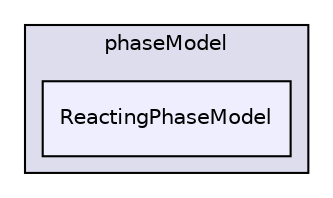 digraph "applications/solvers/multiphase/reactingEulerFoam/phaseSystems/phaseModel/ReactingPhaseModel" {
  bgcolor=transparent;
  compound=true
  node [ fontsize="10", fontname="Helvetica"];
  edge [ labelfontsize="10", labelfontname="Helvetica"];
  subgraph clusterdir_de2215bca3b7007a388f9dfd3a1d4715 {
    graph [ bgcolor="#ddddee", pencolor="black", label="phaseModel" fontname="Helvetica", fontsize="10", URL="dir_de2215bca3b7007a388f9dfd3a1d4715.html"]
  dir_13eb0135d55be060c8c8783afb13c88a [shape=box, label="ReactingPhaseModel", style="filled", fillcolor="#eeeeff", pencolor="black", URL="dir_13eb0135d55be060c8c8783afb13c88a.html"];
  }
}
